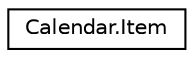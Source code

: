 digraph "Graphical Class Hierarchy"
{
 // LATEX_PDF_SIZE
  edge [fontname="Helvetica",fontsize="10",labelfontname="Helvetica",labelfontsize="10"];
  node [fontname="Helvetica",fontsize="10",shape=record];
  rankdir="LR";
  Node0 [label="Calendar.Item",height=0.2,width=0.4,color="black", fillcolor="white", style="filled",URL="$classCalendar_1_1Item.html",tooltip=" "];
}
